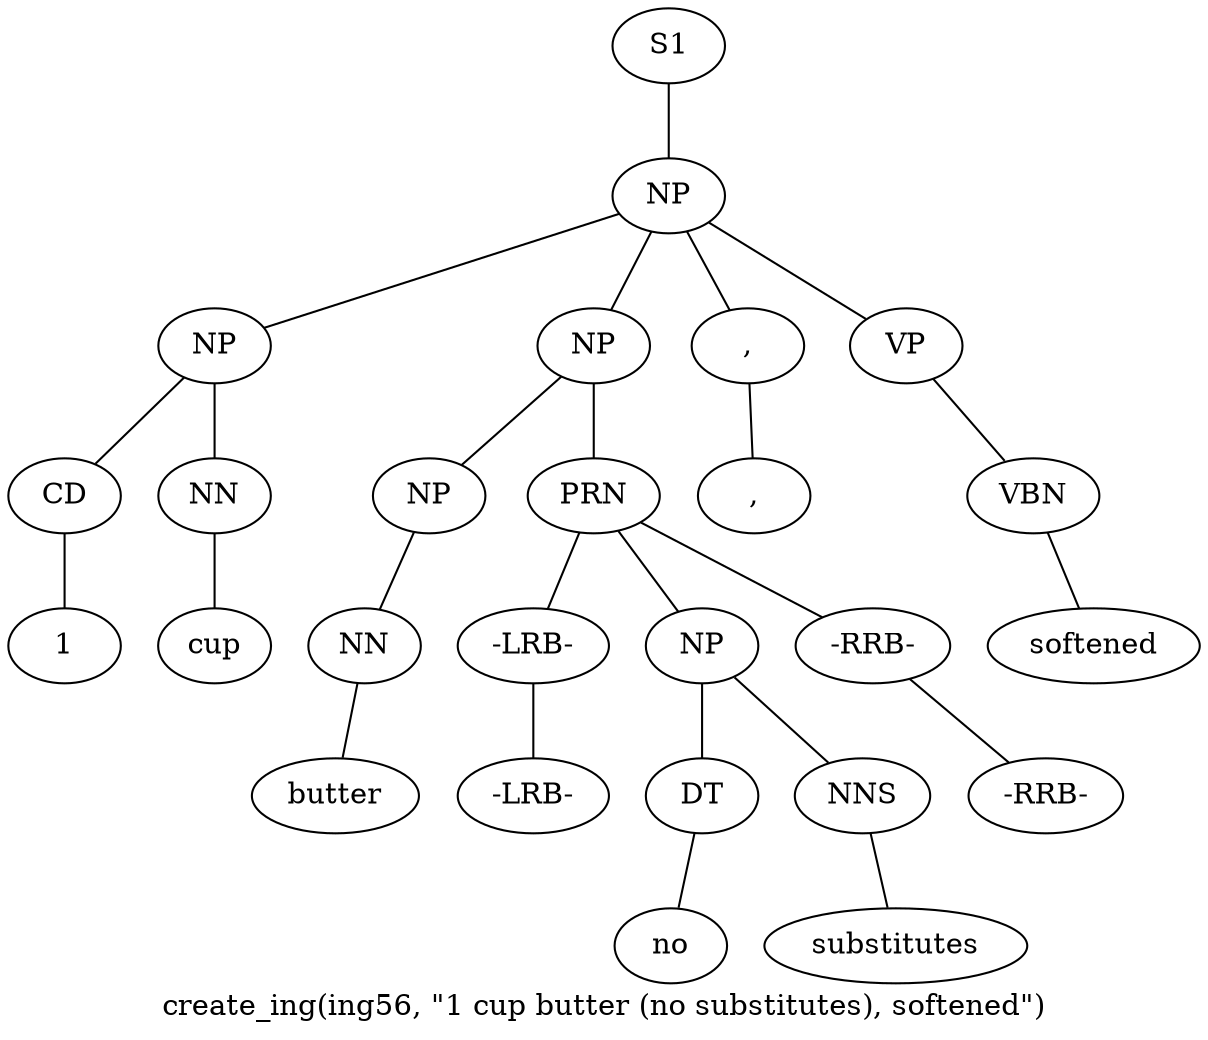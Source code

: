 graph SyntaxGraph {
	label = "create_ing(ing56, \"1 cup butter (no substitutes), softened\")";
	Node0 [label="S1"];
	Node1 [label="NP"];
	Node2 [label="NP"];
	Node3 [label="CD"];
	Node4 [label="1"];
	Node5 [label="NN"];
	Node6 [label="cup"];
	Node7 [label="NP"];
	Node8 [label="NP"];
	Node9 [label="NN"];
	Node10 [label="butter"];
	Node11 [label="PRN"];
	Node12 [label="-LRB-"];
	Node13 [label="-LRB-"];
	Node14 [label="NP"];
	Node15 [label="DT"];
	Node16 [label="no"];
	Node17 [label="NNS"];
	Node18 [label="substitutes"];
	Node19 [label="-RRB-"];
	Node20 [label="-RRB-"];
	Node21 [label=","];
	Node22 [label=","];
	Node23 [label="VP"];
	Node24 [label="VBN"];
	Node25 [label="softened"];

	Node0 -- Node1;
	Node1 -- Node2;
	Node1 -- Node7;
	Node1 -- Node21;
	Node1 -- Node23;
	Node2 -- Node3;
	Node2 -- Node5;
	Node3 -- Node4;
	Node5 -- Node6;
	Node7 -- Node8;
	Node7 -- Node11;
	Node8 -- Node9;
	Node9 -- Node10;
	Node11 -- Node12;
	Node11 -- Node14;
	Node11 -- Node19;
	Node12 -- Node13;
	Node14 -- Node15;
	Node14 -- Node17;
	Node15 -- Node16;
	Node17 -- Node18;
	Node19 -- Node20;
	Node21 -- Node22;
	Node23 -- Node24;
	Node24 -- Node25;
}